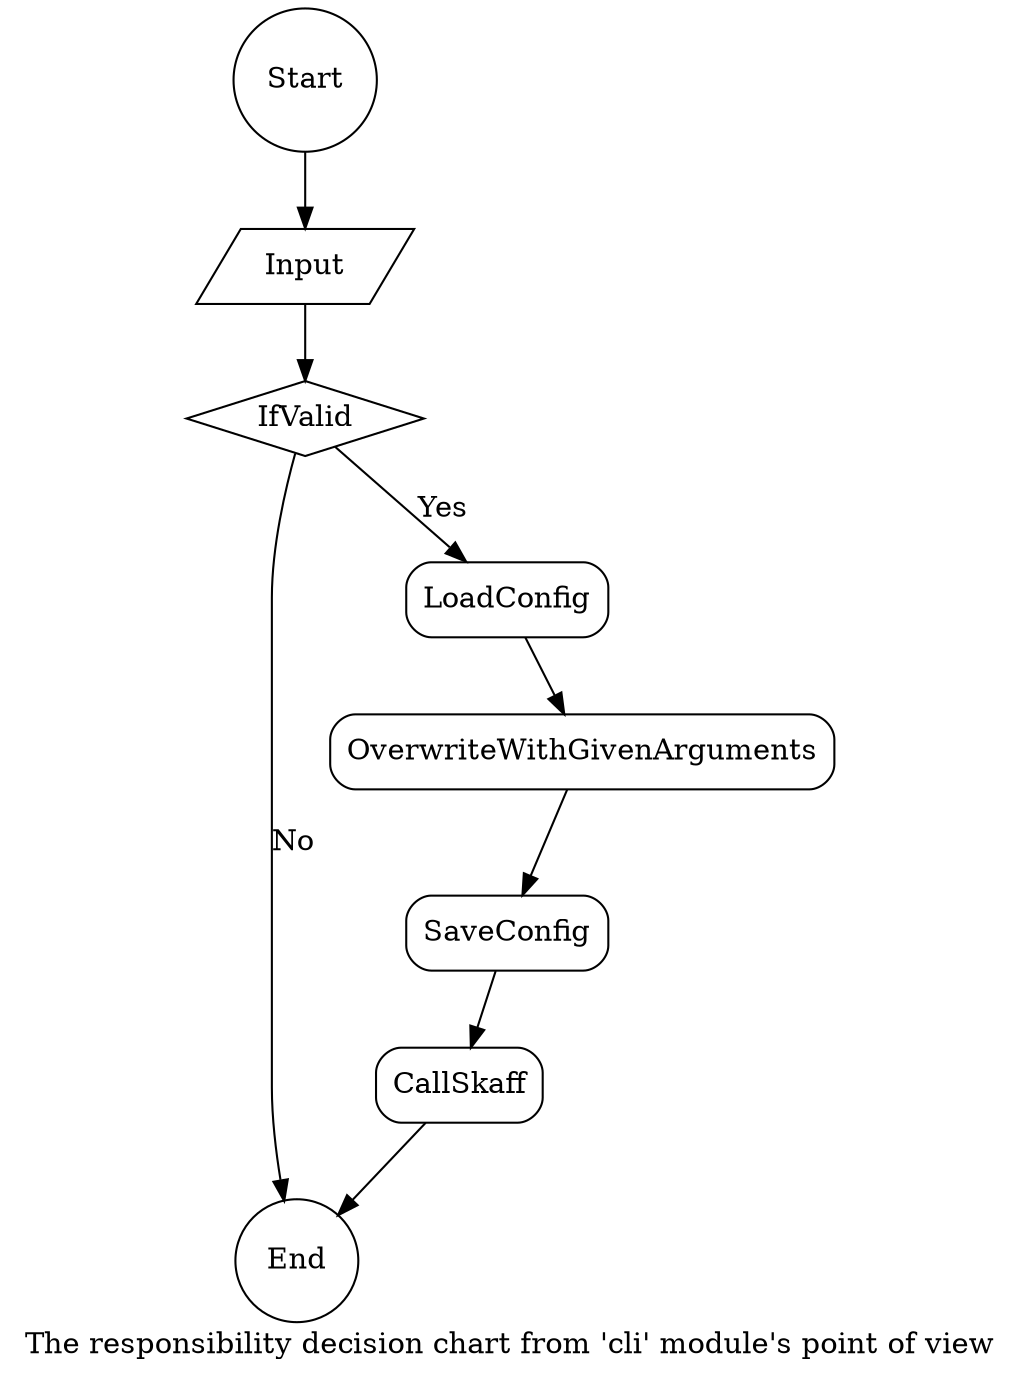 digraph {
    label="The responsibility decision chart from 'cli' module's point of view"

    Start[shape="circle"];
    End[shape="circle"];
    Input[shape="parallelogram", style=""];
    IfValid[shape="diamond", style=""];
    CallSkaff[shape="box", style="rounded"];
    LoadConfig[shape="box", style="rounded"];
    SaveConfig[shape="box", style="rounded"];
    OverwriteWithGivenArguments[shape="box", style="rounded"];

    Start -> Input -> IfValid;
    IfValid -> LoadConfig[label="Yes"];
    IfValid -> End[label="No"];
    LoadConfig -> OverwriteWithGivenArguments;
    OverwriteWithGivenArguments -> SaveConfig -> CallSkaff -> End;
}
